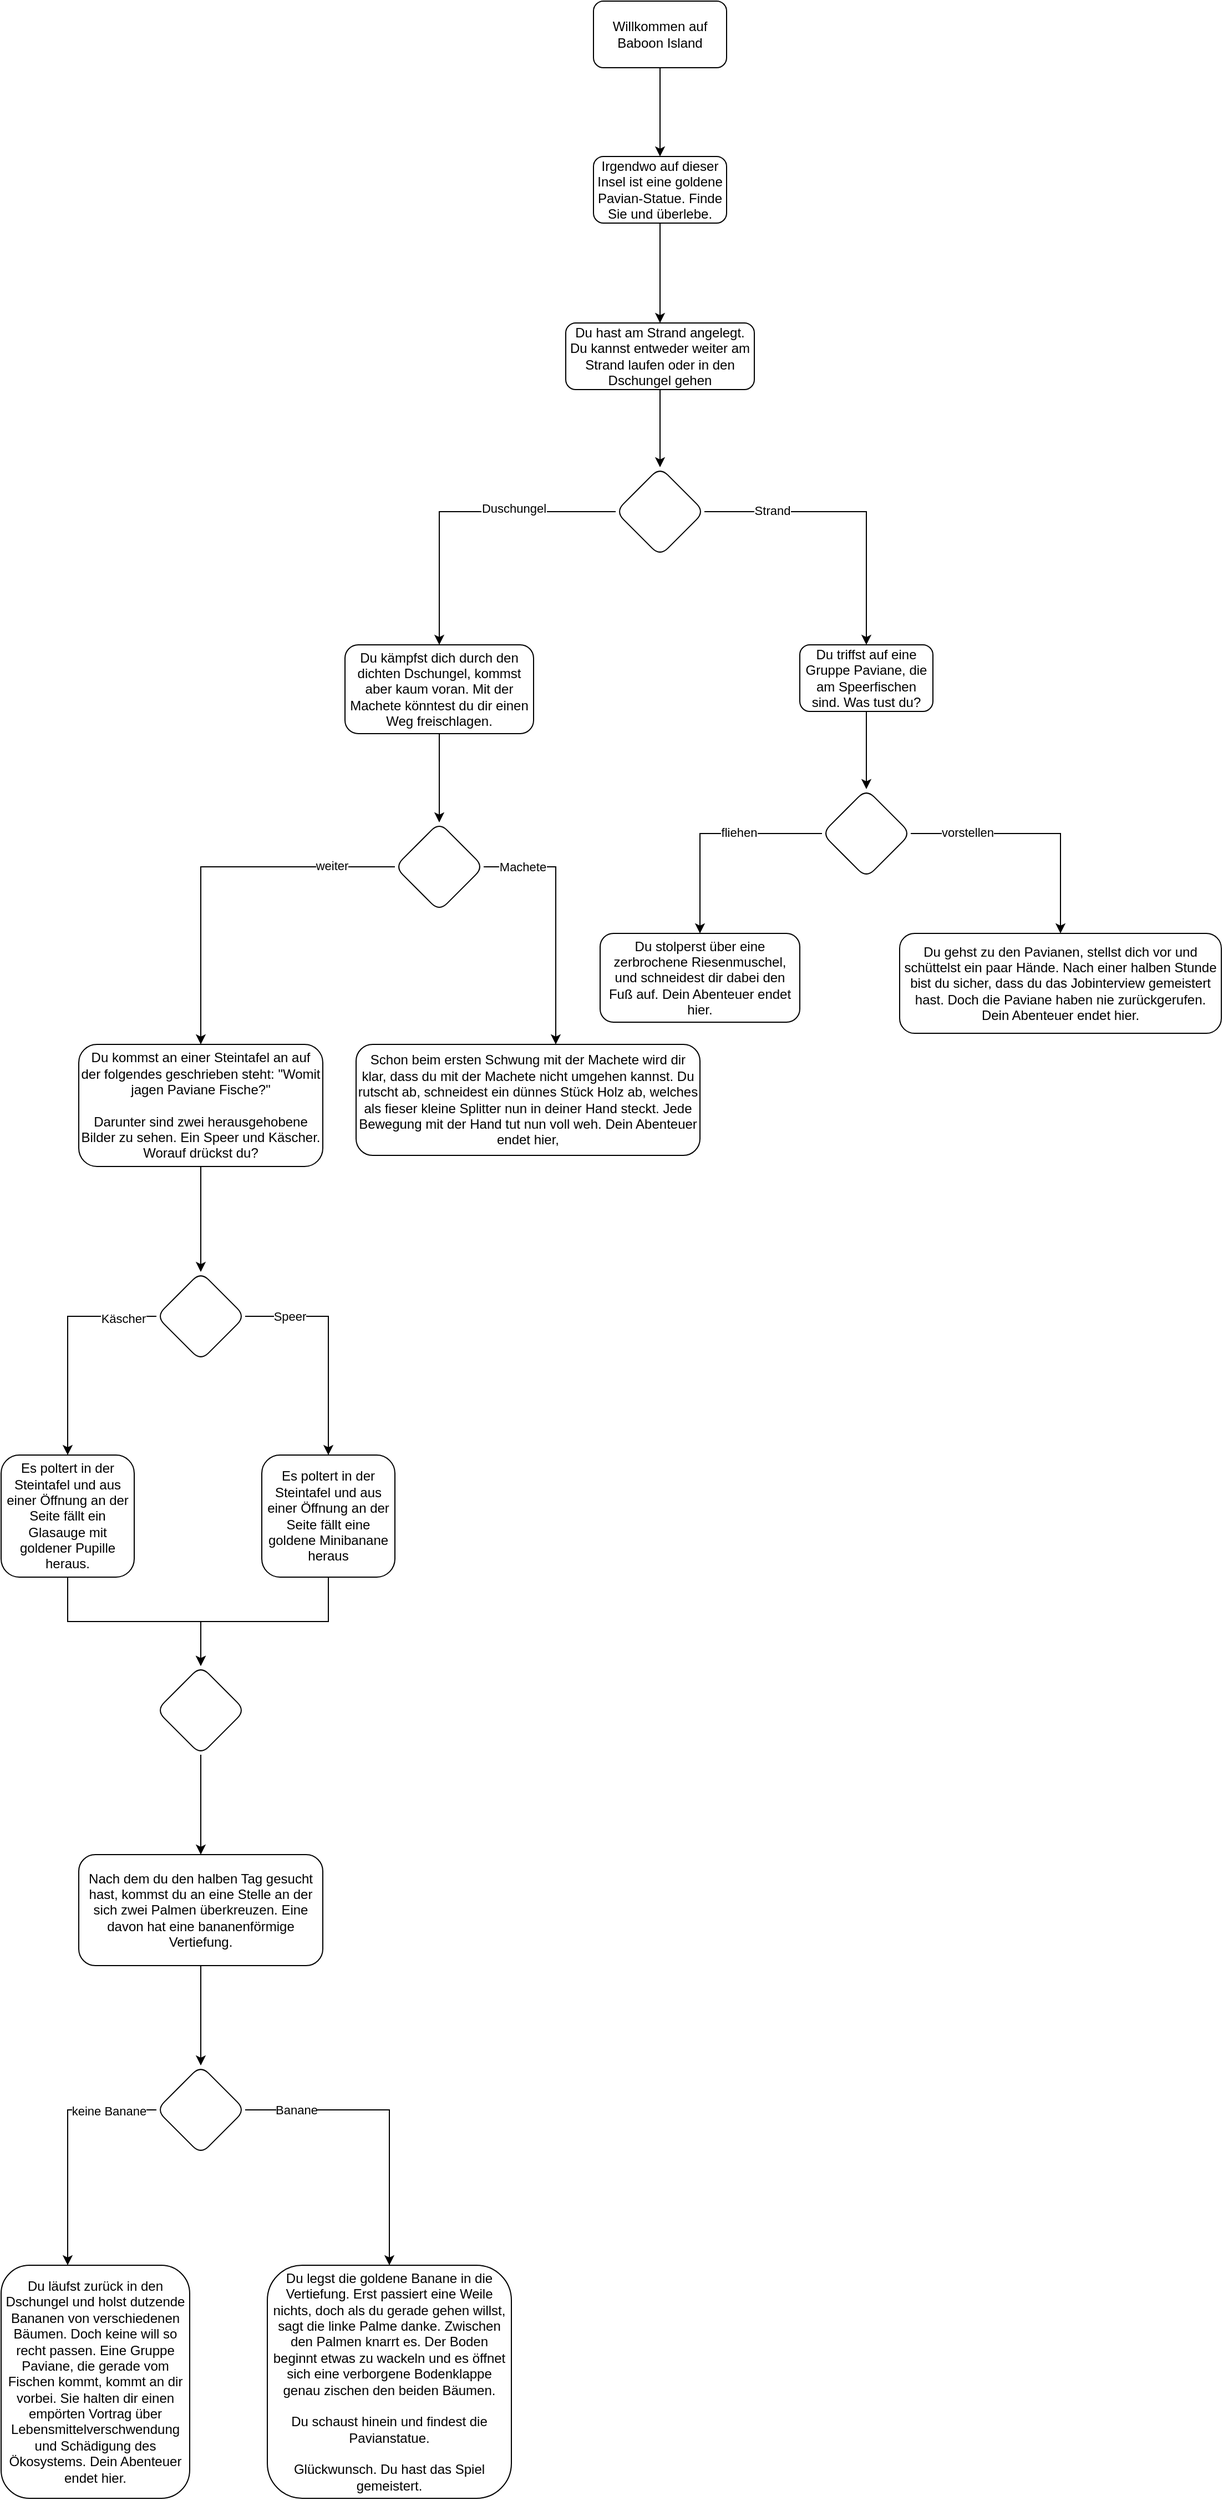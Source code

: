 <mxfile version="21.3.7" type="onedrive">
  <diagram id="PGsBlBb2dd3ptILUB0lY" name="Seite-1">
    <mxGraphModel grid="1" page="1" gridSize="10" guides="1" tooltips="1" connect="1" arrows="1" fold="1" pageScale="1" pageWidth="1200" pageHeight="4000" math="0" shadow="0">
      <root>
        <mxCell id="0" />
        <mxCell id="1" parent="0" />
        <mxCell id="LgTB3uXJrdWelqoI3alY-3" value="" style="edgeStyle=orthogonalEdgeStyle;rounded=0;orthogonalLoop=1;jettySize=auto;html=1;" edge="1" parent="1" source="LgTB3uXJrdWelqoI3alY-1" target="LgTB3uXJrdWelqoI3alY-2">
          <mxGeometry relative="1" as="geometry" />
        </mxCell>
        <mxCell id="LgTB3uXJrdWelqoI3alY-1" value="Willkommen auf Baboon Island" style="rounded=1;whiteSpace=wrap;html=1;" vertex="1" parent="1">
          <mxGeometry x="544" y="30" width="120" height="60" as="geometry" />
        </mxCell>
        <mxCell id="LgTB3uXJrdWelqoI3alY-5" value="" style="edgeStyle=orthogonalEdgeStyle;rounded=0;orthogonalLoop=1;jettySize=auto;html=1;" edge="1" parent="1" source="LgTB3uXJrdWelqoI3alY-2" target="LgTB3uXJrdWelqoI3alY-4">
          <mxGeometry relative="1" as="geometry" />
        </mxCell>
        <mxCell id="LgTB3uXJrdWelqoI3alY-2" value="Irgendwo auf dieser Insel ist eine goldene Pavian-Statue. Finde Sie und überlebe." style="whiteSpace=wrap;html=1;rounded=1;" vertex="1" parent="1">
          <mxGeometry x="544" y="170" width="120" height="60" as="geometry" />
        </mxCell>
        <mxCell id="LgTB3uXJrdWelqoI3alY-7" value="" style="edgeStyle=orthogonalEdgeStyle;rounded=0;orthogonalLoop=1;jettySize=auto;html=1;" edge="1" parent="1" source="LgTB3uXJrdWelqoI3alY-4" target="LgTB3uXJrdWelqoI3alY-6">
          <mxGeometry relative="1" as="geometry" />
        </mxCell>
        <mxCell id="LgTB3uXJrdWelqoI3alY-4" value="Du hast am Strand angelegt. Du kannst entweder weiter am Strand laufen oder in den Dschungel gehen" style="whiteSpace=wrap;html=1;rounded=1;" vertex="1" parent="1">
          <mxGeometry x="519" y="320" width="170" height="60" as="geometry" />
        </mxCell>
        <mxCell id="LgTB3uXJrdWelqoI3alY-9" value="" style="edgeStyle=orthogonalEdgeStyle;rounded=0;orthogonalLoop=1;jettySize=auto;html=1;" edge="1" parent="1" source="LgTB3uXJrdWelqoI3alY-6" target="LgTB3uXJrdWelqoI3alY-8">
          <mxGeometry relative="1" as="geometry" />
        </mxCell>
        <mxCell id="LgTB3uXJrdWelqoI3alY-10" value="Duschungel" style="edgeLabel;html=1;align=center;verticalAlign=middle;resizable=0;points=[];" connectable="0" vertex="1" parent="LgTB3uXJrdWelqoI3alY-9">
          <mxGeometry x="-0.336" y="-3" relative="1" as="geometry">
            <mxPoint as="offset" />
          </mxGeometry>
        </mxCell>
        <mxCell id="LgTB3uXJrdWelqoI3alY-12" value="" style="edgeStyle=orthogonalEdgeStyle;rounded=0;orthogonalLoop=1;jettySize=auto;html=1;" edge="1" parent="1" source="LgTB3uXJrdWelqoI3alY-6" target="LgTB3uXJrdWelqoI3alY-11">
          <mxGeometry relative="1" as="geometry" />
        </mxCell>
        <mxCell id="LgTB3uXJrdWelqoI3alY-13" value="Strand" style="edgeLabel;html=1;align=center;verticalAlign=middle;resizable=0;points=[];" connectable="0" vertex="1" parent="LgTB3uXJrdWelqoI3alY-12">
          <mxGeometry x="-0.541" y="1" relative="1" as="geometry">
            <mxPoint as="offset" />
          </mxGeometry>
        </mxCell>
        <mxCell id="LgTB3uXJrdWelqoI3alY-6" value="" style="rhombus;whiteSpace=wrap;html=1;rounded=1;" vertex="1" parent="1">
          <mxGeometry x="564" y="450" width="80" height="80" as="geometry" />
        </mxCell>
        <mxCell id="LgTB3uXJrdWelqoI3alY-23" value="" style="edgeStyle=orthogonalEdgeStyle;rounded=0;orthogonalLoop=1;jettySize=auto;html=1;" edge="1" parent="1" source="LgTB3uXJrdWelqoI3alY-8" target="LgTB3uXJrdWelqoI3alY-22">
          <mxGeometry relative="1" as="geometry" />
        </mxCell>
        <mxCell id="LgTB3uXJrdWelqoI3alY-8" value="Du kämpfst dich durch den dichten Dschungel, kommst aber kaum voran. Mit der Machete könntest du dir einen Weg freischlagen." style="rounded=1;whiteSpace=wrap;html=1;" vertex="1" parent="1">
          <mxGeometry x="320" y="610" width="170" height="80" as="geometry" />
        </mxCell>
        <mxCell id="LgTB3uXJrdWelqoI3alY-15" value="" style="edgeStyle=orthogonalEdgeStyle;rounded=0;orthogonalLoop=1;jettySize=auto;html=1;" edge="1" parent="1" source="LgTB3uXJrdWelqoI3alY-11" target="LgTB3uXJrdWelqoI3alY-14">
          <mxGeometry relative="1" as="geometry" />
        </mxCell>
        <mxCell id="LgTB3uXJrdWelqoI3alY-11" value="Du triffst auf eine Gruppe Paviane, die am Speerfischen sind. Was tust du?" style="whiteSpace=wrap;html=1;rounded=1;" vertex="1" parent="1">
          <mxGeometry x="730" y="610" width="120" height="60" as="geometry" />
        </mxCell>
        <mxCell id="LgTB3uXJrdWelqoI3alY-17" value="" style="edgeStyle=orthogonalEdgeStyle;rounded=0;orthogonalLoop=1;jettySize=auto;html=1;" edge="1" parent="1" source="LgTB3uXJrdWelqoI3alY-14" target="LgTB3uXJrdWelqoI3alY-16">
          <mxGeometry relative="1" as="geometry" />
        </mxCell>
        <mxCell id="LgTB3uXJrdWelqoI3alY-20" value="fliehen" style="edgeLabel;html=1;align=center;verticalAlign=middle;resizable=0;points=[];" connectable="0" vertex="1" parent="LgTB3uXJrdWelqoI3alY-17">
          <mxGeometry x="-0.245" y="-1" relative="1" as="geometry">
            <mxPoint as="offset" />
          </mxGeometry>
        </mxCell>
        <mxCell id="LgTB3uXJrdWelqoI3alY-19" value="" style="edgeStyle=orthogonalEdgeStyle;rounded=0;orthogonalLoop=1;jettySize=auto;html=1;exitX=1;exitY=0.5;exitDx=0;exitDy=0;" edge="1" parent="1" source="LgTB3uXJrdWelqoI3alY-14" target="LgTB3uXJrdWelqoI3alY-18">
          <mxGeometry relative="1" as="geometry" />
        </mxCell>
        <mxCell id="LgTB3uXJrdWelqoI3alY-21" value="vorstellen" style="edgeLabel;html=1;align=center;verticalAlign=middle;resizable=0;points=[];" connectable="0" vertex="1" parent="LgTB3uXJrdWelqoI3alY-19">
          <mxGeometry x="-0.545" y="1" relative="1" as="geometry">
            <mxPoint as="offset" />
          </mxGeometry>
        </mxCell>
        <mxCell id="LgTB3uXJrdWelqoI3alY-14" value="" style="rhombus;whiteSpace=wrap;html=1;rounded=1;" vertex="1" parent="1">
          <mxGeometry x="750" y="740" width="80" height="80" as="geometry" />
        </mxCell>
        <mxCell id="LgTB3uXJrdWelqoI3alY-16" value="Du stolperst über eine zerbrochene Riesenmuschel, und schneidest dir dabei den Fuß auf. Dein Abenteuer endet hier." style="whiteSpace=wrap;html=1;rounded=1;" vertex="1" parent="1">
          <mxGeometry x="550" y="870" width="180" height="80" as="geometry" />
        </mxCell>
        <mxCell id="LgTB3uXJrdWelqoI3alY-18" value="Du gehst zu den Pavianen, stellst dich vor und schüttelst ein paar Hände. Nach einer halben Stunde bist du sicher, dass du das Jobinterview gemeistert hast. Doch die Paviane haben nie zurückgerufen. Dein Abenteuer endet hier." style="whiteSpace=wrap;html=1;rounded=1;" vertex="1" parent="1">
          <mxGeometry x="820" y="870" width="290" height="90" as="geometry" />
        </mxCell>
        <mxCell id="LgTB3uXJrdWelqoI3alY-25" value="" style="edgeStyle=orthogonalEdgeStyle;rounded=0;orthogonalLoop=1;jettySize=auto;html=1;" edge="1" parent="1" source="LgTB3uXJrdWelqoI3alY-22" target="LgTB3uXJrdWelqoI3alY-24">
          <mxGeometry relative="1" as="geometry" />
        </mxCell>
        <mxCell id="LgTB3uXJrdWelqoI3alY-29" value="weiter" style="edgeLabel;html=1;align=center;verticalAlign=middle;resizable=0;points=[];" connectable="0" vertex="1" parent="LgTB3uXJrdWelqoI3alY-25">
          <mxGeometry x="-0.656" y="-1" relative="1" as="geometry">
            <mxPoint as="offset" />
          </mxGeometry>
        </mxCell>
        <mxCell id="LgTB3uXJrdWelqoI3alY-27" value="" style="edgeStyle=orthogonalEdgeStyle;rounded=0;orthogonalLoop=1;jettySize=auto;html=1;exitX=1;exitY=0.5;exitDx=0;exitDy=0;" edge="1" parent="1" source="LgTB3uXJrdWelqoI3alY-22" target="LgTB3uXJrdWelqoI3alY-26">
          <mxGeometry relative="1" as="geometry">
            <Array as="points">
              <mxPoint x="510" y="810" />
            </Array>
          </mxGeometry>
        </mxCell>
        <mxCell id="LgTB3uXJrdWelqoI3alY-28" value="Machete" style="edgeLabel;html=1;align=center;verticalAlign=middle;resizable=0;points=[];" connectable="0" vertex="1" parent="LgTB3uXJrdWelqoI3alY-27">
          <mxGeometry x="-0.846" y="1" relative="1" as="geometry">
            <mxPoint x="17" y="1" as="offset" />
          </mxGeometry>
        </mxCell>
        <mxCell id="LgTB3uXJrdWelqoI3alY-22" value="" style="rhombus;whiteSpace=wrap;html=1;rounded=1;" vertex="1" parent="1">
          <mxGeometry x="365" y="770" width="80" height="80" as="geometry" />
        </mxCell>
        <mxCell id="LgTB3uXJrdWelqoI3alY-31" value="" style="edgeStyle=orthogonalEdgeStyle;rounded=0;orthogonalLoop=1;jettySize=auto;html=1;" edge="1" parent="1" source="LgTB3uXJrdWelqoI3alY-24" target="LgTB3uXJrdWelqoI3alY-30">
          <mxGeometry relative="1" as="geometry" />
        </mxCell>
        <mxCell id="LgTB3uXJrdWelqoI3alY-24" value="Du kommst an einer Steintafel an auf der folgendes geschrieben steht: &quot;Womit jagen Paviane Fische?&quot;&lt;br&gt;&lt;br&gt;Darunter sind zwei herausgehobene Bilder zu sehen. Ein Speer und Käscher.&lt;br&gt;Worauf drückst du?" style="whiteSpace=wrap;html=1;rounded=1;" vertex="1" parent="1">
          <mxGeometry x="80" y="970" width="220" height="110" as="geometry" />
        </mxCell>
        <mxCell id="LgTB3uXJrdWelqoI3alY-26" value="Schon beim ersten Schwung mit der Machete wird dir klar, dass du mit der Machete nicht umgehen kannst. Du rutscht ab, schneidest ein dünnes Stück Holz ab, welches als fieser kleine Splitter nun in deiner Hand steckt. Jede Bewegung mit der Hand tut nun voll weh. Dein Abenteuer endet hier," style="whiteSpace=wrap;html=1;rounded=1;" vertex="1" parent="1">
          <mxGeometry x="330" y="970" width="310" height="100" as="geometry" />
        </mxCell>
        <mxCell id="LgTB3uXJrdWelqoI3alY-33" value="" style="edgeStyle=orthogonalEdgeStyle;rounded=0;orthogonalLoop=1;jettySize=auto;html=1;" edge="1" parent="1" source="LgTB3uXJrdWelqoI3alY-30" target="LgTB3uXJrdWelqoI3alY-32">
          <mxGeometry relative="1" as="geometry" />
        </mxCell>
        <mxCell id="LgTB3uXJrdWelqoI3alY-36" value="Käscher" style="edgeLabel;html=1;align=center;verticalAlign=middle;resizable=0;points=[];" connectable="0" vertex="1" parent="LgTB3uXJrdWelqoI3alY-33">
          <mxGeometry x="-0.822" y="2" relative="1" as="geometry">
            <mxPoint x="-12" as="offset" />
          </mxGeometry>
        </mxCell>
        <mxCell id="LgTB3uXJrdWelqoI3alY-35" value="" style="edgeStyle=orthogonalEdgeStyle;rounded=0;orthogonalLoop=1;jettySize=auto;html=1;" edge="1" parent="1" source="LgTB3uXJrdWelqoI3alY-30" target="LgTB3uXJrdWelqoI3alY-34">
          <mxGeometry relative="1" as="geometry" />
        </mxCell>
        <mxCell id="LgTB3uXJrdWelqoI3alY-37" value="Speer" style="edgeLabel;html=1;align=center;verticalAlign=middle;resizable=0;points=[];" connectable="0" vertex="1" parent="LgTB3uXJrdWelqoI3alY-35">
          <mxGeometry x="-0.431" y="2" relative="1" as="geometry">
            <mxPoint x="-17" y="2" as="offset" />
          </mxGeometry>
        </mxCell>
        <mxCell id="LgTB3uXJrdWelqoI3alY-30" value="" style="rhombus;whiteSpace=wrap;html=1;rounded=1;" vertex="1" parent="1">
          <mxGeometry x="150" y="1175" width="80" height="80" as="geometry" />
        </mxCell>
        <mxCell id="LgTB3uXJrdWelqoI3alY-39" value="" style="edgeStyle=orthogonalEdgeStyle;rounded=0;orthogonalLoop=1;jettySize=auto;html=1;exitX=0.5;exitY=1;exitDx=0;exitDy=0;" edge="1" parent="1" source="LgTB3uXJrdWelqoI3alY-32" target="LgTB3uXJrdWelqoI3alY-38">
          <mxGeometry relative="1" as="geometry" />
        </mxCell>
        <mxCell id="LgTB3uXJrdWelqoI3alY-32" value="Es poltert in der Steintafel und aus einer Öffnung an der Seite fällt ein Glasauge mit goldener Pupille heraus." style="whiteSpace=wrap;html=1;rounded=1;" vertex="1" parent="1">
          <mxGeometry x="10" y="1340" width="120" height="110" as="geometry" />
        </mxCell>
        <mxCell id="LgTB3uXJrdWelqoI3alY-40" style="edgeStyle=orthogonalEdgeStyle;rounded=0;orthogonalLoop=1;jettySize=auto;html=1;" edge="1" parent="1" source="LgTB3uXJrdWelqoI3alY-34" target="LgTB3uXJrdWelqoI3alY-38">
          <mxGeometry relative="1" as="geometry">
            <Array as="points">
              <mxPoint x="305" y="1490" />
              <mxPoint x="190" y="1490" />
            </Array>
          </mxGeometry>
        </mxCell>
        <mxCell id="LgTB3uXJrdWelqoI3alY-34" value="Es poltert in der Steintafel und aus einer Öffnung an der Seite fällt eine goldene Minibanane heraus" style="whiteSpace=wrap;html=1;rounded=1;" vertex="1" parent="1">
          <mxGeometry x="245" y="1340" width="120" height="110" as="geometry" />
        </mxCell>
        <mxCell id="LgTB3uXJrdWelqoI3alY-42" value="" style="edgeStyle=orthogonalEdgeStyle;rounded=0;orthogonalLoop=1;jettySize=auto;html=1;" edge="1" parent="1" source="LgTB3uXJrdWelqoI3alY-38" target="LgTB3uXJrdWelqoI3alY-41">
          <mxGeometry relative="1" as="geometry" />
        </mxCell>
        <mxCell id="LgTB3uXJrdWelqoI3alY-38" value="" style="rhombus;whiteSpace=wrap;html=1;rounded=1;" vertex="1" parent="1">
          <mxGeometry x="150" y="1530" width="80" height="80" as="geometry" />
        </mxCell>
        <mxCell id="LgTB3uXJrdWelqoI3alY-44" value="" style="edgeStyle=orthogonalEdgeStyle;rounded=0;orthogonalLoop=1;jettySize=auto;html=1;" edge="1" parent="1" source="LgTB3uXJrdWelqoI3alY-41" target="LgTB3uXJrdWelqoI3alY-43">
          <mxGeometry relative="1" as="geometry" />
        </mxCell>
        <mxCell id="LgTB3uXJrdWelqoI3alY-41" value="Nach dem du den halben Tag gesucht hast, kommst du an eine Stelle an der sich zwei Palmen überkreuzen. Eine davon hat eine bananenförmige Vertiefung." style="whiteSpace=wrap;html=1;rounded=1;" vertex="1" parent="1">
          <mxGeometry x="80" y="1700" width="220" height="100" as="geometry" />
        </mxCell>
        <mxCell id="LgTB3uXJrdWelqoI3alY-46" value="" style="edgeStyle=orthogonalEdgeStyle;rounded=0;orthogonalLoop=1;jettySize=auto;html=1;" edge="1" parent="1" source="LgTB3uXJrdWelqoI3alY-43" target="LgTB3uXJrdWelqoI3alY-45">
          <mxGeometry relative="1" as="geometry">
            <Array as="points">
              <mxPoint x="70" y="1930" />
            </Array>
          </mxGeometry>
        </mxCell>
        <mxCell id="LgTB3uXJrdWelqoI3alY-47" value="keine Banane" style="edgeLabel;html=1;align=center;verticalAlign=middle;resizable=0;points=[];" connectable="0" vertex="1" parent="LgTB3uXJrdWelqoI3alY-46">
          <mxGeometry x="-0.444" y="1" relative="1" as="geometry">
            <mxPoint x="18" as="offset" />
          </mxGeometry>
        </mxCell>
        <mxCell id="LgTB3uXJrdWelqoI3alY-49" value="" style="edgeStyle=orthogonalEdgeStyle;rounded=0;orthogonalLoop=1;jettySize=auto;html=1;" edge="1" parent="1" source="LgTB3uXJrdWelqoI3alY-43" target="LgTB3uXJrdWelqoI3alY-48">
          <mxGeometry relative="1" as="geometry" />
        </mxCell>
        <mxCell id="LgTB3uXJrdWelqoI3alY-50" value="Banane" style="edgeLabel;html=1;align=center;verticalAlign=middle;resizable=0;points=[];" connectable="0" vertex="1" parent="LgTB3uXJrdWelqoI3alY-49">
          <mxGeometry x="-0.662" relative="1" as="geometry">
            <mxPoint as="offset" />
          </mxGeometry>
        </mxCell>
        <mxCell id="LgTB3uXJrdWelqoI3alY-43" value="" style="rhombus;whiteSpace=wrap;html=1;rounded=1;" vertex="1" parent="1">
          <mxGeometry x="150" y="1890" width="80" height="80" as="geometry" />
        </mxCell>
        <mxCell id="LgTB3uXJrdWelqoI3alY-45" value="Du läufst zurück in den Dschungel und holst dutzende Bananen von verschiedenen Bäumen. Doch keine will so recht passen. Eine Gruppe Paviane, die gerade vom Fischen kommt, kommt an dir vorbei. Sie halten dir einen empörten Vortrag über Lebensmittelverschwendung und Schädigung des Ökosystems. Dein Abenteuer endet hier." style="whiteSpace=wrap;html=1;rounded=1;" vertex="1" parent="1">
          <mxGeometry x="10" y="2070" width="170" height="210" as="geometry" />
        </mxCell>
        <mxCell id="LgTB3uXJrdWelqoI3alY-48" value="Du legst die goldene Banane in die Vertiefung. Erst passiert eine Weile nichts, doch als du gerade gehen willst, sagt die linke Palme danke. Zwischen den Palmen knarrt es. Der Boden beginnt etwas zu wackeln und es öffnet sich eine verborgene Bodenklappe genau zischen den beiden Bäumen.&lt;br&gt;&lt;br&gt;Du schaust hinein und findest die Pavianstatue.&lt;br&gt;&lt;br&gt;Glückwunsch. Du hast das Spiel gemeistert." style="whiteSpace=wrap;html=1;rounded=1;" vertex="1" parent="1">
          <mxGeometry x="250" y="2070" width="220" height="210" as="geometry" />
        </mxCell>
      </root>
    </mxGraphModel>
  </diagram>
</mxfile>
